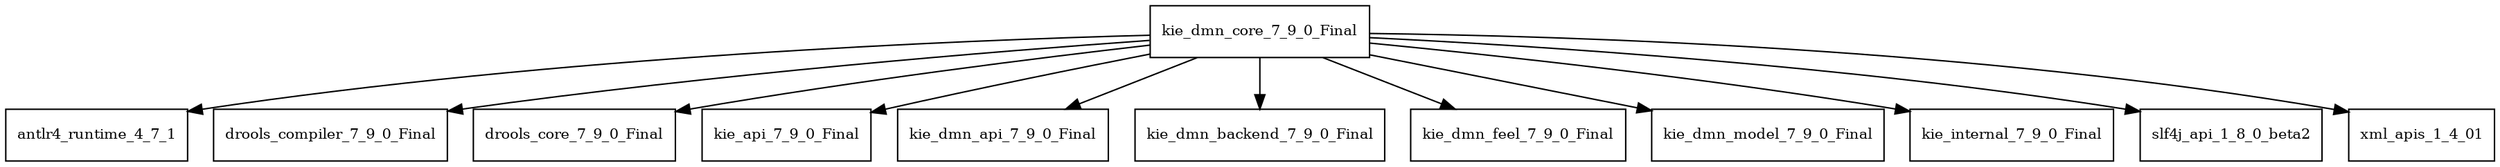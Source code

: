 digraph kie_dmn_core_7_9_0_Final_dependencies {
  node [shape = box, fontsize=10.0];
  kie_dmn_core_7_9_0_Final -> antlr4_runtime_4_7_1;
  kie_dmn_core_7_9_0_Final -> drools_compiler_7_9_0_Final;
  kie_dmn_core_7_9_0_Final -> drools_core_7_9_0_Final;
  kie_dmn_core_7_9_0_Final -> kie_api_7_9_0_Final;
  kie_dmn_core_7_9_0_Final -> kie_dmn_api_7_9_0_Final;
  kie_dmn_core_7_9_0_Final -> kie_dmn_backend_7_9_0_Final;
  kie_dmn_core_7_9_0_Final -> kie_dmn_feel_7_9_0_Final;
  kie_dmn_core_7_9_0_Final -> kie_dmn_model_7_9_0_Final;
  kie_dmn_core_7_9_0_Final -> kie_internal_7_9_0_Final;
  kie_dmn_core_7_9_0_Final -> slf4j_api_1_8_0_beta2;
  kie_dmn_core_7_9_0_Final -> xml_apis_1_4_01;
}
